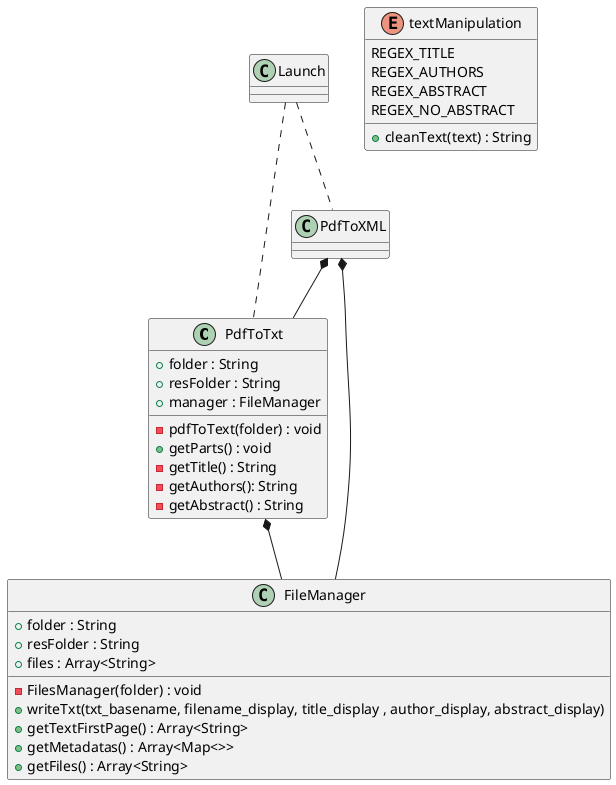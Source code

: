 @startuml Corpus_Analyzer

class PdfToTxt {
    +folder : String
    +resFolder : String
    +manager : FileManager

    -pdfToText(folder) : void
    +getParts() : void
    -getTitle() : String
    -getAuthors(): String
    -getAbstract() : String
}

class PdfToXML {

}

class FileManager {
    +folder : String
    +resFolder : String
    +files : Array<String>

    -FilesManager(folder) : void
    +writeTxt(txt_basename, filename_display, title_display , author_display, abstract_display)
    +getTextFirstPage() : Array<String>
    +getMetadatas() : Array<Map<>>
    +getFiles() : Array<String>
}

enum textManipulation {
    REGEX_TITLE
    REGEX_AUTHORS
    REGEX_ABSTRACT
    REGEX_NO_ABSTRACT

    +cleanText(text) : String
}

Launch .. PdfToTxt
Launch .. PdfToXML

PdfToTxt *-- FileManager
PdfToXML *-- FileManager
PdfToXML *-- PdfToTxt

@enduml
